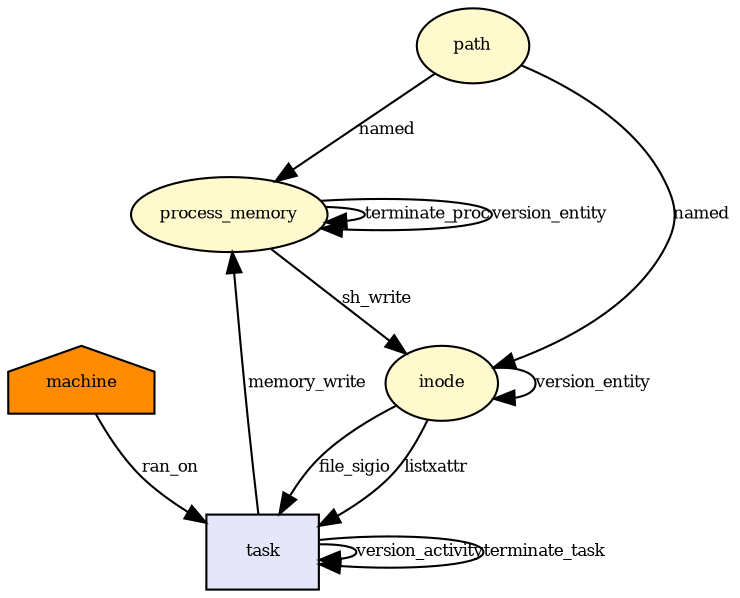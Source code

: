 digraph RGL__DirectedAdjacencyGraph {process_memory[fontsize = 8,label = process_memory,shape = ellipse, fillcolor="#fffacd", style = filled]

process_memory -> process_memory[fontsize = 8,label = terminate_proc]

inode[fontsize = 8,label = inode,shape = ellipse, fillcolor="#fffacd", style = filled]

task[fontsize = 8,label = task,shape = rectangle, fillcolor="#e6e6fa", style = filled]

inode -> task[fontsize = 8,label = file_sigio]

task -> process_memory[fontsize = 8,label = memory_write]

task -> task[fontsize = 8,label = version_activity]

process_memory -> process_memory[fontsize = 8,label = version_entity]

process_memory -> inode[fontsize = 8,label = sh_write]

inode -> inode[fontsize = 8,label = version_entity]

path[fontsize = 8,label = path,shape = ellipse, fillcolor="#fffacd", style = filled]

path -> process_memory[fontsize = 8,label = named]

machine[fontsize = 8,label = machine,shape = house, fillcolor="#ff8c00", style = filled]

machine -> task[fontsize = 8,label = ran_on]

path -> inode[fontsize = 8,label = named]

inode -> task[fontsize = 8,label = listxattr]

task -> task[fontsize = 8,label = terminate_task]

}